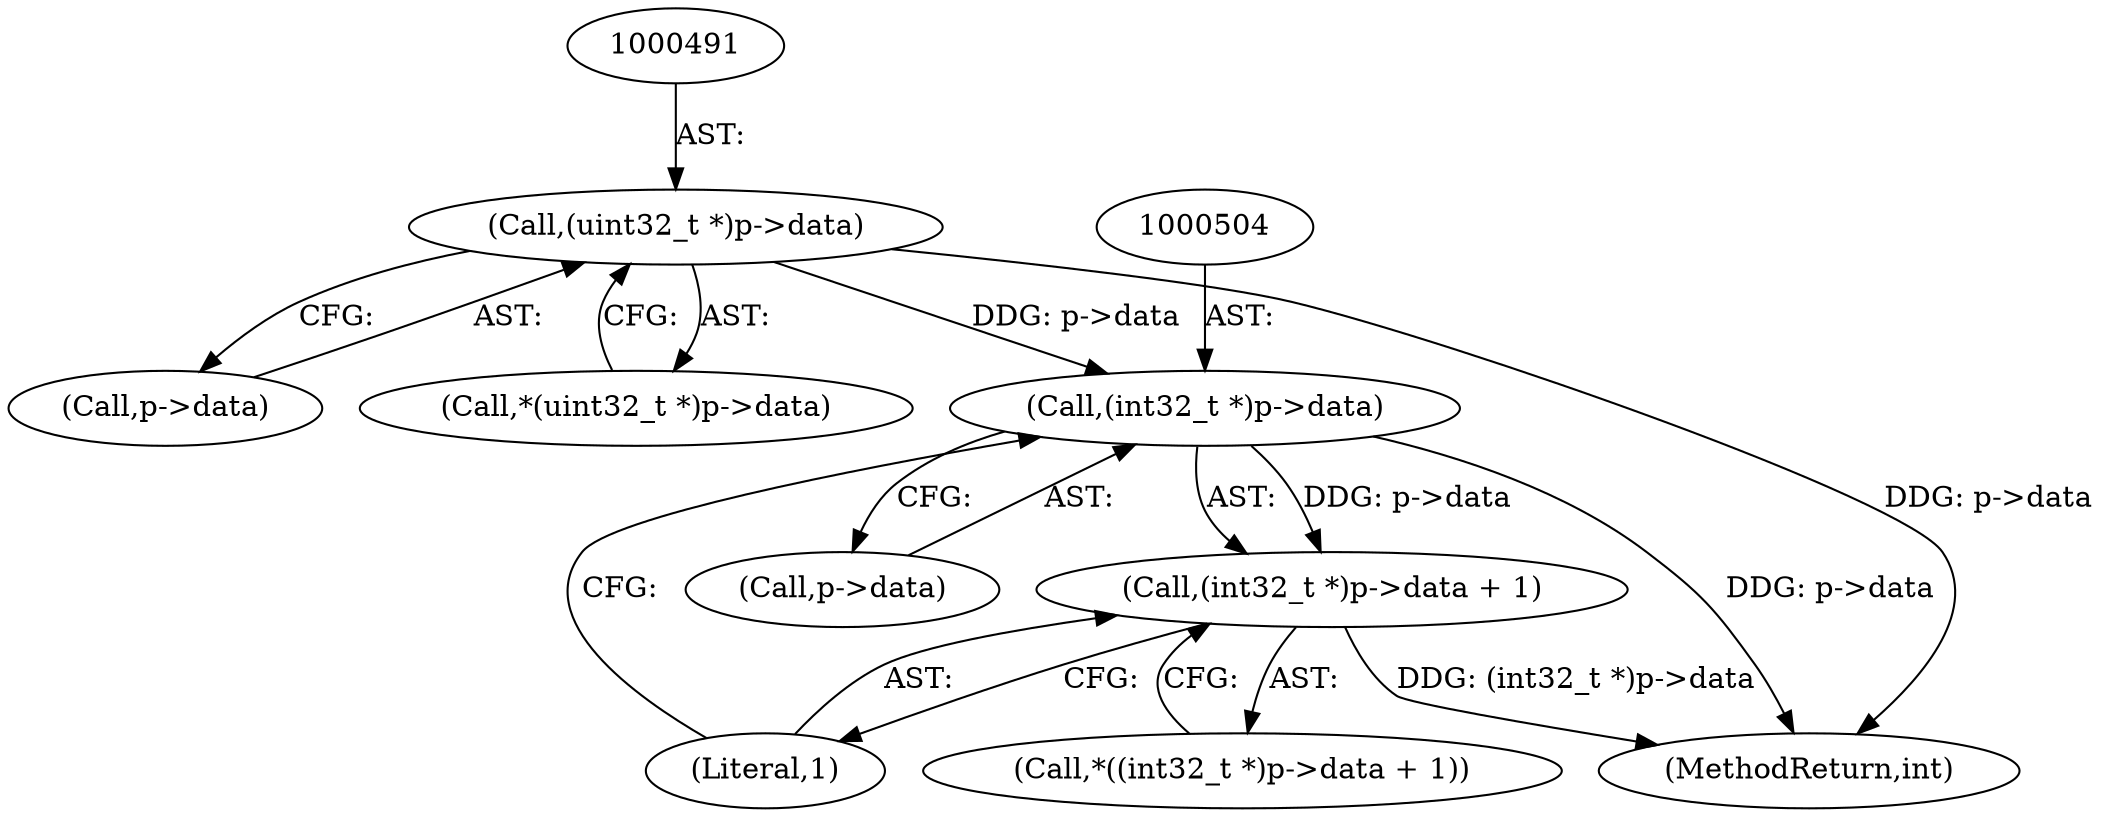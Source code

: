 digraph "0_Android_aeea52da00d210587fb3ed895de3d5f2e0264c88_3@pointer" {
"1000490" [label="(Call,(uint32_t *)p->data)"];
"1000503" [label="(Call,(int32_t *)p->data)"];
"1000502" [label="(Call,(int32_t *)p->data + 1)"];
"1000508" [label="(Literal,1)"];
"1000505" [label="(Call,p->data)"];
"1000492" [label="(Call,p->data)"];
"1000503" [label="(Call,(int32_t *)p->data)"];
"1000501" [label="(Call,*((int32_t *)p->data + 1))"];
"1000489" [label="(Call,*(uint32_t *)p->data)"];
"1000490" [label="(Call,(uint32_t *)p->data)"];
"1000502" [label="(Call,(int32_t *)p->data + 1)"];
"1000539" [label="(MethodReturn,int)"];
"1000490" -> "1000489"  [label="AST: "];
"1000490" -> "1000492"  [label="CFG: "];
"1000491" -> "1000490"  [label="AST: "];
"1000492" -> "1000490"  [label="AST: "];
"1000489" -> "1000490"  [label="CFG: "];
"1000490" -> "1000539"  [label="DDG: p->data"];
"1000490" -> "1000503"  [label="DDG: p->data"];
"1000503" -> "1000502"  [label="AST: "];
"1000503" -> "1000505"  [label="CFG: "];
"1000504" -> "1000503"  [label="AST: "];
"1000505" -> "1000503"  [label="AST: "];
"1000508" -> "1000503"  [label="CFG: "];
"1000503" -> "1000539"  [label="DDG: p->data"];
"1000503" -> "1000502"  [label="DDG: p->data"];
"1000502" -> "1000501"  [label="AST: "];
"1000502" -> "1000508"  [label="CFG: "];
"1000508" -> "1000502"  [label="AST: "];
"1000501" -> "1000502"  [label="CFG: "];
"1000502" -> "1000539"  [label="DDG: (int32_t *)p->data"];
}
